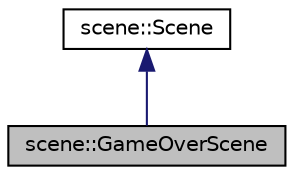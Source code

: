 digraph "scene::GameOverScene"
{
 // LATEX_PDF_SIZE
  edge [fontname="Helvetica",fontsize="10",labelfontname="Helvetica",labelfontsize="10"];
  node [fontname="Helvetica",fontsize="10",shape=record];
  Node1 [label="scene::GameOverScene",height=0.2,width=0.4,color="black", fillcolor="grey75", style="filled", fontcolor="black",tooltip="GameOverSceneクラス"];
  Node2 -> Node1 [dir="back",color="midnightblue",fontsize="10",style="solid",fontname="Helvetica"];
  Node2 [label="scene::Scene",height=0.2,width=0.4,color="black", fillcolor="white", style="filled",URL="$classscene_1_1_scene.html",tooltip="シーンの親クラス"];
}
